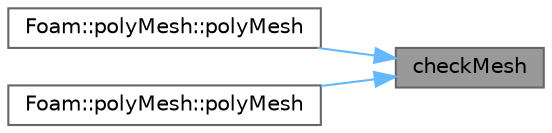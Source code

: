 digraph "checkMesh"
{
 // LATEX_PDF_SIZE
  bgcolor="transparent";
  edge [fontname=Helvetica,fontsize=10,labelfontname=Helvetica,labelfontsize=10];
  node [fontname=Helvetica,fontsize=10,shape=box,height=0.2,width=0.4];
  rankdir="RL";
  Node1 [id="Node000001",label="checkMesh",height=0.2,width=0.4,color="gray40", fillcolor="grey60", style="filled", fontcolor="black",tooltip=" "];
  Node1 -> Node2 [id="edge1_Node000001_Node000002",dir="back",color="steelblue1",style="solid",tooltip=" "];
  Node2 [id="Node000002",label="Foam::polyMesh::polyMesh",height=0.2,width=0.4,color="grey40", fillcolor="white", style="filled",URL="$classFoam_1_1polyMesh.html#a7131deb453f011fbed0b7c7eb15f53be",tooltip=" "];
  Node1 -> Node3 [id="edge2_Node000001_Node000003",dir="back",color="steelblue1",style="solid",tooltip=" "];
  Node3 [id="Node000003",label="Foam::polyMesh::polyMesh",height=0.2,width=0.4,color="grey40", fillcolor="white", style="filled",URL="$classFoam_1_1polyMesh.html#a142ff520cb07aeb0bc26a9f29adf95a7",tooltip=" "];
}
